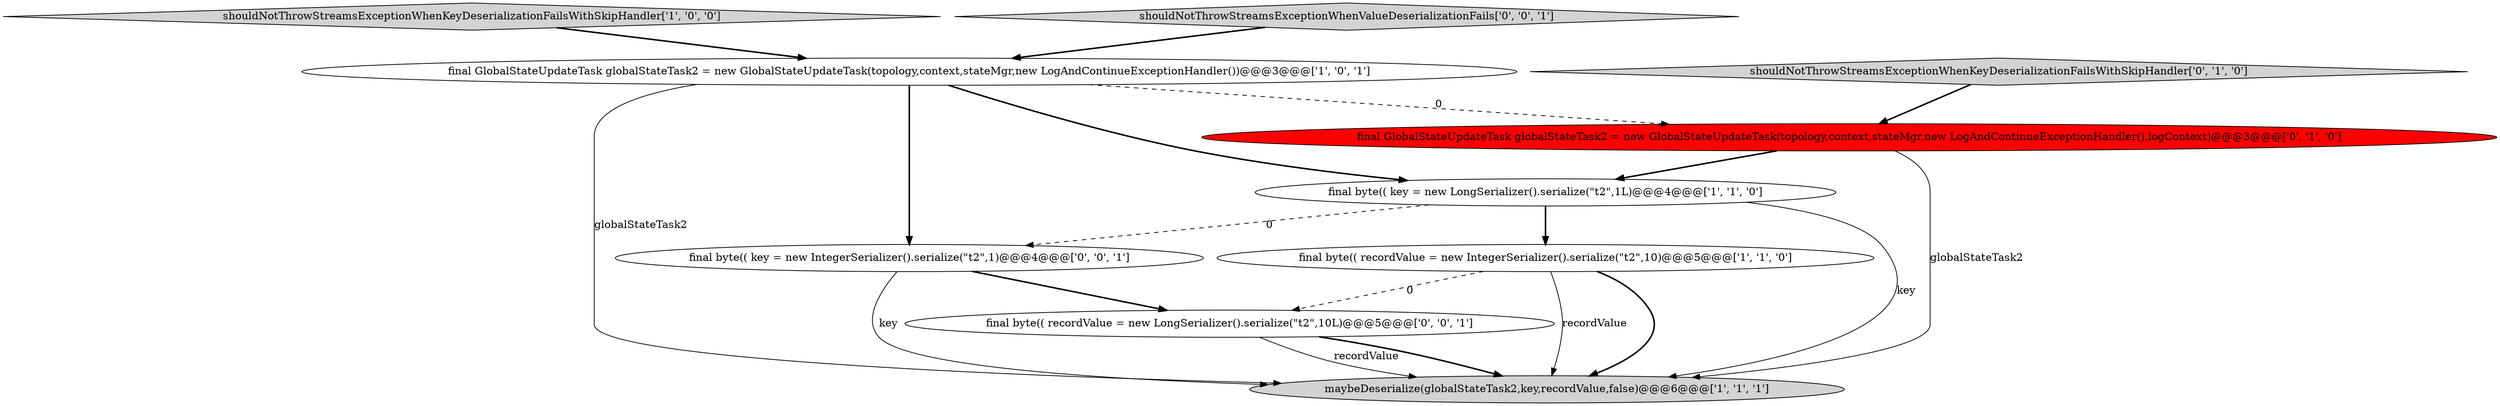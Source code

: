 digraph {
0 [style = filled, label = "shouldNotThrowStreamsExceptionWhenKeyDeserializationFailsWithSkipHandler['1', '0', '0']", fillcolor = lightgray, shape = diamond image = "AAA0AAABBB1BBB"];
8 [style = filled, label = "final byte(( recordValue = new LongSerializer().serialize(\"t2\",10L)@@@5@@@['0', '0', '1']", fillcolor = white, shape = ellipse image = "AAA0AAABBB3BBB"];
3 [style = filled, label = "final byte(( recordValue = new IntegerSerializer().serialize(\"t2\",10)@@@5@@@['1', '1', '0']", fillcolor = white, shape = ellipse image = "AAA0AAABBB1BBB"];
1 [style = filled, label = "final byte(( key = new LongSerializer().serialize(\"t2\",1L)@@@4@@@['1', '1', '0']", fillcolor = white, shape = ellipse image = "AAA0AAABBB1BBB"];
7 [style = filled, label = "shouldNotThrowStreamsExceptionWhenValueDeserializationFails['0', '0', '1']", fillcolor = lightgray, shape = diamond image = "AAA0AAABBB3BBB"];
4 [style = filled, label = "maybeDeserialize(globalStateTask2,key,recordValue,false)@@@6@@@['1', '1', '1']", fillcolor = lightgray, shape = ellipse image = "AAA0AAABBB1BBB"];
2 [style = filled, label = "final GlobalStateUpdateTask globalStateTask2 = new GlobalStateUpdateTask(topology,context,stateMgr,new LogAndContinueExceptionHandler())@@@3@@@['1', '0', '1']", fillcolor = white, shape = ellipse image = "AAA0AAABBB1BBB"];
5 [style = filled, label = "final GlobalStateUpdateTask globalStateTask2 = new GlobalStateUpdateTask(topology,context,stateMgr,new LogAndContinueExceptionHandler(),logContext)@@@3@@@['0', '1', '0']", fillcolor = red, shape = ellipse image = "AAA1AAABBB2BBB"];
6 [style = filled, label = "shouldNotThrowStreamsExceptionWhenKeyDeserializationFailsWithSkipHandler['0', '1', '0']", fillcolor = lightgray, shape = diamond image = "AAA0AAABBB2BBB"];
9 [style = filled, label = "final byte(( key = new IntegerSerializer().serialize(\"t2\",1)@@@4@@@['0', '0', '1']", fillcolor = white, shape = ellipse image = "AAA0AAABBB3BBB"];
1->3 [style = bold, label=""];
3->8 [style = dashed, label="0"];
5->4 [style = solid, label="globalStateTask2"];
5->1 [style = bold, label=""];
6->5 [style = bold, label=""];
1->4 [style = solid, label="key"];
9->4 [style = solid, label="key"];
2->5 [style = dashed, label="0"];
8->4 [style = solid, label="recordValue"];
1->9 [style = dashed, label="0"];
8->4 [style = bold, label=""];
2->9 [style = bold, label=""];
2->4 [style = solid, label="globalStateTask2"];
9->8 [style = bold, label=""];
3->4 [style = bold, label=""];
7->2 [style = bold, label=""];
2->1 [style = bold, label=""];
3->4 [style = solid, label="recordValue"];
0->2 [style = bold, label=""];
}
